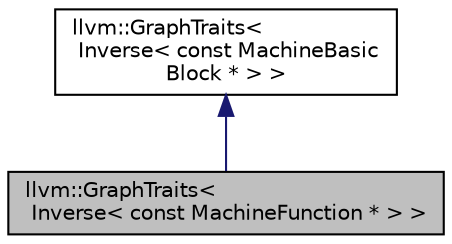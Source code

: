 digraph "llvm::GraphTraits&lt; Inverse&lt; const MachineFunction * &gt; &gt;"
{
 // LATEX_PDF_SIZE
  bgcolor="transparent";
  edge [fontname="Helvetica",fontsize="10",labelfontname="Helvetica",labelfontsize="10"];
  node [fontname="Helvetica",fontsize="10",shape=record];
  Node1 [label="llvm::GraphTraits\<\l Inverse\< const MachineFunction * \> \>",height=0.2,width=0.4,color="black", fillcolor="grey75", style="filled", fontcolor="black",tooltip=" "];
  Node2 -> Node1 [dir="back",color="midnightblue",fontsize="10",style="solid",fontname="Helvetica"];
  Node2 [label="llvm::GraphTraits\<\l Inverse\< const MachineBasic\lBlock * \> \>",height=0.2,width=0.4,color="black",URL="$structllvm_1_1GraphTraits_3_01Inverse_3_01const_01MachineBasicBlock_01_5_01_4_01_4.html",tooltip=" "];
}
